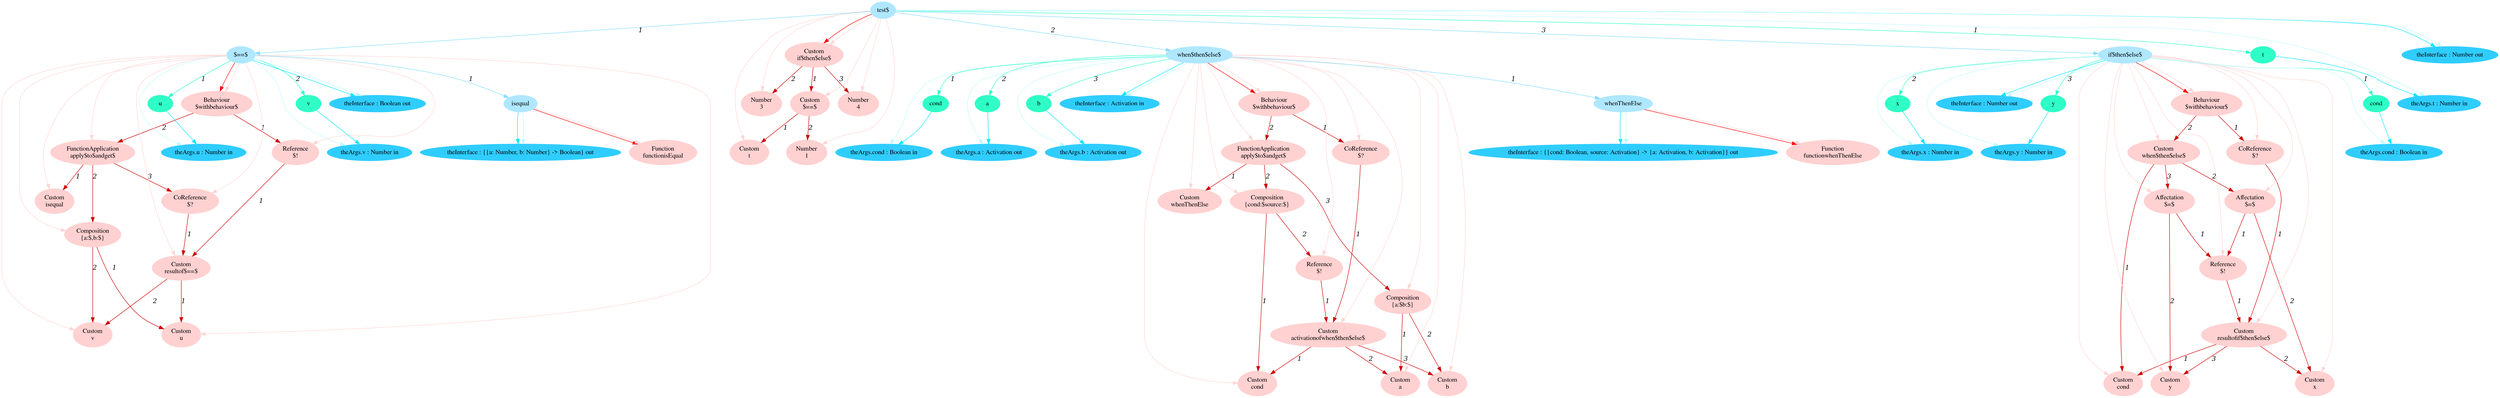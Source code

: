 digraph g{node_10918 [shape="ellipse", style="filled", color="#ffd1d1", fontname="Times", label="Function
functionisEqual" ]
node_10921 [shape="ellipse", style="filled", color="#ffd1d1", fontname="Times", label="Custom
u" ]
node_10926 [shape="ellipse", style="filled", color="#ffd1d1", fontname="Times", label="Custom
v" ]
node_10931 [shape="ellipse", style="filled", color="#ffd1d1", fontname="Times", label="Custom
resultof$==$" ]
node_10937 [shape="ellipse", style="filled", color="#ffd1d1", fontname="Times", label="Reference
$!" ]
node_10941 [shape="ellipse", style="filled", color="#ffd1d1", fontname="Times", label="Custom
isequal" ]
node_10944 [shape="ellipse", style="filled", color="#ffd1d1", fontname="Times", label="Composition
{a:$,b:$}" ]
node_10949 [shape="ellipse", style="filled", color="#ffd1d1", fontname="Times", label="CoReference
$?" ]
node_10953 [shape="ellipse", style="filled", color="#ffd1d1", fontname="Times", label="FunctionApplication
apply$to$andget$" ]
node_10959 [shape="ellipse", style="filled", color="#ffd1d1", fontname="Times", label="Behaviour
$withbehaviour$" ]
node_10964 [shape="ellipse", style="filled", color="#ffd1d1", fontname="Times", label="Function
functionwhenThenElse" ]
node_10967 [shape="ellipse", style="filled", color="#ffd1d1", fontname="Times", label="Custom
cond" ]
node_10972 [shape="ellipse", style="filled", color="#ffd1d1", fontname="Times", label="Custom
a" ]
node_10977 [shape="ellipse", style="filled", color="#ffd1d1", fontname="Times", label="Custom
b" ]
node_10982 [shape="ellipse", style="filled", color="#ffd1d1", fontname="Times", label="Custom
activationofwhen$then$else$" ]
node_10989 [shape="ellipse", style="filled", color="#ffd1d1", fontname="Times", label="CoReference
$?" ]
node_10993 [shape="ellipse", style="filled", color="#ffd1d1", fontname="Times", label="Custom
whenThenElse" ]
node_10996 [shape="ellipse", style="filled", color="#ffd1d1", fontname="Times", label="Reference
$!" ]
node_11000 [shape="ellipse", style="filled", color="#ffd1d1", fontname="Times", label="Composition
{cond:$source:$}" ]
node_11005 [shape="ellipse", style="filled", color="#ffd1d1", fontname="Times", label="Composition
{a:$b:$}" ]
node_11010 [shape="ellipse", style="filled", color="#ffd1d1", fontname="Times", label="FunctionApplication
apply$to$andget$" ]
node_11016 [shape="ellipse", style="filled", color="#ffd1d1", fontname="Times", label="Behaviour
$withbehaviour$" ]
node_11021 [shape="ellipse", style="filled", color="#ffd1d1", fontname="Times", label="Custom
cond" ]
node_11027 [shape="ellipse", style="filled", color="#ffd1d1", fontname="Times", label="Custom
x" ]
node_11033 [shape="ellipse", style="filled", color="#ffd1d1", fontname="Times", label="Custom
y" ]
node_11039 [shape="ellipse", style="filled", color="#ffd1d1", fontname="Times", label="Custom
resultofif$then$else$" ]
node_11047 [shape="ellipse", style="filled", color="#ffd1d1", fontname="Times", label="CoReference
$?" ]
node_11051 [shape="ellipse", style="filled", color="#ffd1d1", fontname="Times", label="Reference
$!" ]
node_11056 [shape="ellipse", style="filled", color="#ffd1d1", fontname="Times", label="Affectation
$=$" ]
node_11061 [shape="ellipse", style="filled", color="#ffd1d1", fontname="Times", label="Affectation
$=$" ]
node_11066 [shape="ellipse", style="filled", color="#ffd1d1", fontname="Times", label="Custom
when$then$else$" ]
node_11072 [shape="ellipse", style="filled", color="#ffd1d1", fontname="Times", label="Behaviour
$withbehaviour$" ]
node_11077 [shape="ellipse", style="filled", color="#ffd1d1", fontname="Times", label="Custom
t" ]
node_11080 [shape="ellipse", style="filled", color="#ffd1d1", fontname="Times", label="Number
1" ]
node_11083 [shape="ellipse", style="filled", color="#ffd1d1", fontname="Times", label="Custom
$==$" ]
node_11088 [shape="ellipse", style="filled", color="#ffd1d1", fontname="Times", label="Number
3" ]
node_11091 [shape="ellipse", style="filled", color="#ffd1d1", fontname="Times", label="Number
4" ]
node_11094 [shape="ellipse", style="filled", color="#ffd1d1", fontname="Times", label="Custom
if$then$else$" ]
node_10658 [shape="ellipse", style="filled", color="#afe7ff", fontname="Times", label="test$" ]
node_10659 [shape="ellipse", style="filled", color="#afe7ff", fontname="Times", label="$==$" ]
node_10660 [shape="ellipse", style="filled", color="#afe7ff", fontname="Times", label="isequal" ]
node_10723 [shape="ellipse", style="filled", color="#afe7ff", fontname="Times", label="when$then$else$" ]
node_10724 [shape="ellipse", style="filled", color="#afe7ff", fontname="Times", label="whenThenElse" ]
node_10804 [shape="ellipse", style="filled", color="#afe7ff", fontname="Times", label="if$then$else$" ]
node_10668 [shape="ellipse", style="filled", color="#2fffc7", fontname="Times", label="u" ]
node_10672 [shape="ellipse", style="filled", color="#2fffc7", fontname="Times", label="v" ]
node_10732 [shape="ellipse", style="filled", color="#2fffc7", fontname="Times", label="cond" ]
node_10736 [shape="ellipse", style="filled", color="#2fffc7", fontname="Times", label="a" ]
node_10740 [shape="ellipse", style="filled", color="#2fffc7", fontname="Times", label="b" ]
node_10805 [shape="ellipse", style="filled", color="#2fffc7", fontname="Times", label="cond" ]
node_10809 [shape="ellipse", style="filled", color="#2fffc7", fontname="Times", label="x" ]
node_10813 [shape="ellipse", style="filled", color="#2fffc7", fontname="Times", label="y" ]
node_10892 [shape="ellipse", style="filled", color="#2fffc7", fontname="Times", label="t" ]
node_10661 [shape="ellipse", style="filled", color="#2fcdff", fontname="Times", label="theInterface : {{a: Number, b: Number} -> Boolean} out" ]
node_10669 [shape="ellipse", style="filled", color="#2fcdff", fontname="Times", label="theArgs.u : Number in" ]
node_10673 [shape="ellipse", style="filled", color="#2fcdff", fontname="Times", label="theArgs.v : Number in" ]
node_10678 [shape="ellipse", style="filled", color="#2fcdff", fontname="Times", label="theInterface : Boolean out" ]
node_10725 [shape="ellipse", style="filled", color="#2fcdff", fontname="Times", label="theInterface : {{cond: Boolean, source: Activation} -> {a: Activation, b: Activation}} out" ]
node_10733 [shape="ellipse", style="filled", color="#2fcdff", fontname="Times", label="theArgs.cond : Boolean in" ]
node_10737 [shape="ellipse", style="filled", color="#2fcdff", fontname="Times", label="theArgs.a : Activation out" ]
node_10741 [shape="ellipse", style="filled", color="#2fcdff", fontname="Times", label="theArgs.b : Activation out" ]
node_10747 [shape="ellipse", style="filled", color="#2fcdff", fontname="Times", label="theInterface : Activation in" ]
node_10806 [shape="ellipse", style="filled", color="#2fcdff", fontname="Times", label="theArgs.cond : Boolean in" ]
node_10810 [shape="ellipse", style="filled", color="#2fcdff", fontname="Times", label="theArgs.x : Number in" ]
node_10814 [shape="ellipse", style="filled", color="#2fcdff", fontname="Times", label="theArgs.y : Number in" ]
node_10820 [shape="ellipse", style="filled", color="#2fcdff", fontname="Times", label="theInterface : Number out" ]
node_10893 [shape="ellipse", style="filled", color="#2fcdff", fontname="Times", label="theArgs.t : Number in" ]
node_10897 [shape="ellipse", style="filled", color="#2fcdff", fontname="Times", label="theInterface : Number out" ]
node_10931 -> node_10921 [dir=forward, arrowHead=normal, fontname="Times-Italic", arrowsize=1, color="#d00000", label="1",  headlabel="", taillabel="" ]
node_10931 -> node_10926 [dir=forward, arrowHead=normal, fontname="Times-Italic", arrowsize=1, color="#d00000", label="2",  headlabel="", taillabel="" ]
node_10937 -> node_10931 [dir=forward, arrowHead=normal, fontname="Times-Italic", arrowsize=1, color="#d00000", label="1",  headlabel="", taillabel="" ]
node_10944 -> node_10921 [dir=forward, arrowHead=normal, fontname="Times-Italic", arrowsize=1, color="#d00000", label="1",  headlabel="", taillabel="" ]
node_10944 -> node_10926 [dir=forward, arrowHead=normal, fontname="Times-Italic", arrowsize=1, color="#d00000", label="2",  headlabel="", taillabel="" ]
node_10949 -> node_10931 [dir=forward, arrowHead=normal, fontname="Times-Italic", arrowsize=1, color="#d00000", label="1",  headlabel="", taillabel="" ]
node_10953 -> node_10941 [dir=forward, arrowHead=normal, fontname="Times-Italic", arrowsize=1, color="#d00000", label="1",  headlabel="", taillabel="" ]
node_10953 -> node_10944 [dir=forward, arrowHead=normal, fontname="Times-Italic", arrowsize=1, color="#d00000", label="2",  headlabel="", taillabel="" ]
node_10953 -> node_10949 [dir=forward, arrowHead=normal, fontname="Times-Italic", arrowsize=1, color="#d00000", label="3",  headlabel="", taillabel="" ]
node_10959 -> node_10937 [dir=forward, arrowHead=normal, fontname="Times-Italic", arrowsize=1, color="#d00000", label="1",  headlabel="", taillabel="" ]
node_10959 -> node_10953 [dir=forward, arrowHead=normal, fontname="Times-Italic", arrowsize=1, color="#d00000", label="2",  headlabel="", taillabel="" ]
node_10982 -> node_10967 [dir=forward, arrowHead=normal, fontname="Times-Italic", arrowsize=1, color="#d00000", label="1",  headlabel="", taillabel="" ]
node_10982 -> node_10972 [dir=forward, arrowHead=normal, fontname="Times-Italic", arrowsize=1, color="#d00000", label="2",  headlabel="", taillabel="" ]
node_10982 -> node_10977 [dir=forward, arrowHead=normal, fontname="Times-Italic", arrowsize=1, color="#d00000", label="3",  headlabel="", taillabel="" ]
node_10989 -> node_10982 [dir=forward, arrowHead=normal, fontname="Times-Italic", arrowsize=1, color="#d00000", label="1",  headlabel="", taillabel="" ]
node_10996 -> node_10982 [dir=forward, arrowHead=normal, fontname="Times-Italic", arrowsize=1, color="#d00000", label="1",  headlabel="", taillabel="" ]
node_11000 -> node_10967 [dir=forward, arrowHead=normal, fontname="Times-Italic", arrowsize=1, color="#d00000", label="1",  headlabel="", taillabel="" ]
node_11000 -> node_10996 [dir=forward, arrowHead=normal, fontname="Times-Italic", arrowsize=1, color="#d00000", label="2",  headlabel="", taillabel="" ]
node_11005 -> node_10972 [dir=forward, arrowHead=normal, fontname="Times-Italic", arrowsize=1, color="#d00000", label="1",  headlabel="", taillabel="" ]
node_11005 -> node_10977 [dir=forward, arrowHead=normal, fontname="Times-Italic", arrowsize=1, color="#d00000", label="2",  headlabel="", taillabel="" ]
node_11010 -> node_10993 [dir=forward, arrowHead=normal, fontname="Times-Italic", arrowsize=1, color="#d00000", label="1",  headlabel="", taillabel="" ]
node_11010 -> node_11000 [dir=forward, arrowHead=normal, fontname="Times-Italic", arrowsize=1, color="#d00000", label="2",  headlabel="", taillabel="" ]
node_11010 -> node_11005 [dir=forward, arrowHead=normal, fontname="Times-Italic", arrowsize=1, color="#d00000", label="3",  headlabel="", taillabel="" ]
node_11016 -> node_10989 [dir=forward, arrowHead=normal, fontname="Times-Italic", arrowsize=1, color="#d00000", label="1",  headlabel="", taillabel="" ]
node_11016 -> node_11010 [dir=forward, arrowHead=normal, fontname="Times-Italic", arrowsize=1, color="#d00000", label="2",  headlabel="", taillabel="" ]
node_11039 -> node_11021 [dir=forward, arrowHead=normal, fontname="Times-Italic", arrowsize=1, color="#d00000", label="1",  headlabel="", taillabel="" ]
node_11039 -> node_11027 [dir=forward, arrowHead=normal, fontname="Times-Italic", arrowsize=1, color="#d00000", label="2",  headlabel="", taillabel="" ]
node_11039 -> node_11033 [dir=forward, arrowHead=normal, fontname="Times-Italic", arrowsize=1, color="#d00000", label="3",  headlabel="", taillabel="" ]
node_11047 -> node_11039 [dir=forward, arrowHead=normal, fontname="Times-Italic", arrowsize=1, color="#d00000", label="1",  headlabel="", taillabel="" ]
node_11051 -> node_11039 [dir=forward, arrowHead=normal, fontname="Times-Italic", arrowsize=1, color="#d00000", label="1",  headlabel="", taillabel="" ]
node_11056 -> node_11027 [dir=forward, arrowHead=normal, fontname="Times-Italic", arrowsize=1, color="#d00000", label="2",  headlabel="", taillabel="" ]
node_11056 -> node_11051 [dir=forward, arrowHead=normal, fontname="Times-Italic", arrowsize=1, color="#d00000", label="1",  headlabel="", taillabel="" ]
node_11061 -> node_11033 [dir=forward, arrowHead=normal, fontname="Times-Italic", arrowsize=1, color="#d00000", label="2",  headlabel="", taillabel="" ]
node_11061 -> node_11051 [dir=forward, arrowHead=normal, fontname="Times-Italic", arrowsize=1, color="#d00000", label="1",  headlabel="", taillabel="" ]
node_11066 -> node_11021 [dir=forward, arrowHead=normal, fontname="Times-Italic", arrowsize=1, color="#d00000", label="1",  headlabel="", taillabel="" ]
node_11066 -> node_11056 [dir=forward, arrowHead=normal, fontname="Times-Italic", arrowsize=1, color="#d00000", label="2",  headlabel="", taillabel="" ]
node_11066 -> node_11061 [dir=forward, arrowHead=normal, fontname="Times-Italic", arrowsize=1, color="#d00000", label="3",  headlabel="", taillabel="" ]
node_11072 -> node_11047 [dir=forward, arrowHead=normal, fontname="Times-Italic", arrowsize=1, color="#d00000", label="1",  headlabel="", taillabel="" ]
node_11072 -> node_11066 [dir=forward, arrowHead=normal, fontname="Times-Italic", arrowsize=1, color="#d00000", label="2",  headlabel="", taillabel="" ]
node_11083 -> node_11077 [dir=forward, arrowHead=normal, fontname="Times-Italic", arrowsize=1, color="#d00000", label="1",  headlabel="", taillabel="" ]
node_11083 -> node_11080 [dir=forward, arrowHead=normal, fontname="Times-Italic", arrowsize=1, color="#d00000", label="2",  headlabel="", taillabel="" ]
node_11094 -> node_11083 [dir=forward, arrowHead=normal, fontname="Times-Italic", arrowsize=1, color="#d00000", label="1",  headlabel="", taillabel="" ]
node_11094 -> node_11088 [dir=forward, arrowHead=normal, fontname="Times-Italic", arrowsize=1, color="#d00000", label="2",  headlabel="", taillabel="" ]
node_11094 -> node_11091 [dir=forward, arrowHead=normal, fontname="Times-Italic", arrowsize=1, color="#d00000", label="3",  headlabel="", taillabel="" ]
node_10660 -> node_10918 [dir=forward, arrowHead=normal, fontname="Times-Italic", arrowsize=1, color="#ff0000", label="",  headlabel="", taillabel="" ]
node_10659 -> node_10959 [dir=forward, arrowHead=normal, fontname="Times-Italic", arrowsize=1, color="#ff0000", label="",  headlabel="", taillabel="" ]
node_10724 -> node_10964 [dir=forward, arrowHead=normal, fontname="Times-Italic", arrowsize=1, color="#ff0000", label="",  headlabel="", taillabel="" ]
node_10723 -> node_11016 [dir=forward, arrowHead=normal, fontname="Times-Italic", arrowsize=1, color="#ff0000", label="",  headlabel="", taillabel="" ]
node_10804 -> node_11072 [dir=forward, arrowHead=normal, fontname="Times-Italic", arrowsize=1, color="#ff0000", label="",  headlabel="", taillabel="" ]
node_10658 -> node_11094 [dir=forward, arrowHead=normal, fontname="Times-Italic", arrowsize=1, color="#ff0000", label="",  headlabel="", taillabel="" ]
node_10660 -> node_10918 [dir=forward, arrowHead=normal, fontname="Times-Italic", arrowsize=1, color="#ffd5d5", label="",  headlabel="", taillabel="" ]
node_10659 -> node_10921 [dir=forward, arrowHead=normal, fontname="Times-Italic", arrowsize=1, color="#ffd5d5", label="",  headlabel="", taillabel="" ]
node_10659 -> node_10926 [dir=forward, arrowHead=normal, fontname="Times-Italic", arrowsize=1, color="#ffd5d5", label="",  headlabel="", taillabel="" ]
node_10659 -> node_10931 [dir=forward, arrowHead=normal, fontname="Times-Italic", arrowsize=1, color="#ffd5d5", label="",  headlabel="", taillabel="" ]
node_10659 -> node_10937 [dir=forward, arrowHead=normal, fontname="Times-Italic", arrowsize=1, color="#ffd5d5", label="",  headlabel="", taillabel="" ]
node_10659 -> node_10941 [dir=forward, arrowHead=normal, fontname="Times-Italic", arrowsize=1, color="#ffd5d5", label="",  headlabel="", taillabel="" ]
node_10659 -> node_10944 [dir=forward, arrowHead=normal, fontname="Times-Italic", arrowsize=1, color="#ffd5d5", label="",  headlabel="", taillabel="" ]
node_10659 -> node_10949 [dir=forward, arrowHead=normal, fontname="Times-Italic", arrowsize=1, color="#ffd5d5", label="",  headlabel="", taillabel="" ]
node_10659 -> node_10953 [dir=forward, arrowHead=normal, fontname="Times-Italic", arrowsize=1, color="#ffd5d5", label="",  headlabel="", taillabel="" ]
node_10659 -> node_10959 [dir=forward, arrowHead=normal, fontname="Times-Italic", arrowsize=1, color="#ffd5d5", label="",  headlabel="", taillabel="" ]
node_10724 -> node_10964 [dir=forward, arrowHead=normal, fontname="Times-Italic", arrowsize=1, color="#ffd5d5", label="",  headlabel="", taillabel="" ]
node_10723 -> node_10967 [dir=forward, arrowHead=normal, fontname="Times-Italic", arrowsize=1, color="#ffd5d5", label="",  headlabel="", taillabel="" ]
node_10723 -> node_10972 [dir=forward, arrowHead=normal, fontname="Times-Italic", arrowsize=1, color="#ffd5d5", label="",  headlabel="", taillabel="" ]
node_10723 -> node_10977 [dir=forward, arrowHead=normal, fontname="Times-Italic", arrowsize=1, color="#ffd5d5", label="",  headlabel="", taillabel="" ]
node_10723 -> node_10982 [dir=forward, arrowHead=normal, fontname="Times-Italic", arrowsize=1, color="#ffd5d5", label="",  headlabel="", taillabel="" ]
node_10723 -> node_10989 [dir=forward, arrowHead=normal, fontname="Times-Italic", arrowsize=1, color="#ffd5d5", label="",  headlabel="", taillabel="" ]
node_10723 -> node_10993 [dir=forward, arrowHead=normal, fontname="Times-Italic", arrowsize=1, color="#ffd5d5", label="",  headlabel="", taillabel="" ]
node_10723 -> node_10996 [dir=forward, arrowHead=normal, fontname="Times-Italic", arrowsize=1, color="#ffd5d5", label="",  headlabel="", taillabel="" ]
node_10723 -> node_11000 [dir=forward, arrowHead=normal, fontname="Times-Italic", arrowsize=1, color="#ffd5d5", label="",  headlabel="", taillabel="" ]
node_10723 -> node_11005 [dir=forward, arrowHead=normal, fontname="Times-Italic", arrowsize=1, color="#ffd5d5", label="",  headlabel="", taillabel="" ]
node_10723 -> node_11010 [dir=forward, arrowHead=normal, fontname="Times-Italic", arrowsize=1, color="#ffd5d5", label="",  headlabel="", taillabel="" ]
node_10723 -> node_11016 [dir=forward, arrowHead=normal, fontname="Times-Italic", arrowsize=1, color="#ffd5d5", label="",  headlabel="", taillabel="" ]
node_10804 -> node_11021 [dir=forward, arrowHead=normal, fontname="Times-Italic", arrowsize=1, color="#ffd5d5", label="",  headlabel="", taillabel="" ]
node_10804 -> node_11027 [dir=forward, arrowHead=normal, fontname="Times-Italic", arrowsize=1, color="#ffd5d5", label="",  headlabel="", taillabel="" ]
node_10804 -> node_11033 [dir=forward, arrowHead=normal, fontname="Times-Italic", arrowsize=1, color="#ffd5d5", label="",  headlabel="", taillabel="" ]
node_10804 -> node_11039 [dir=forward, arrowHead=normal, fontname="Times-Italic", arrowsize=1, color="#ffd5d5", label="",  headlabel="", taillabel="" ]
node_10804 -> node_11047 [dir=forward, arrowHead=normal, fontname="Times-Italic", arrowsize=1, color="#ffd5d5", label="",  headlabel="", taillabel="" ]
node_10804 -> node_11051 [dir=forward, arrowHead=normal, fontname="Times-Italic", arrowsize=1, color="#ffd5d5", label="",  headlabel="", taillabel="" ]
node_10804 -> node_11056 [dir=forward, arrowHead=normal, fontname="Times-Italic", arrowsize=1, color="#ffd5d5", label="",  headlabel="", taillabel="" ]
node_10804 -> node_11061 [dir=forward, arrowHead=normal, fontname="Times-Italic", arrowsize=1, color="#ffd5d5", label="",  headlabel="", taillabel="" ]
node_10804 -> node_11066 [dir=forward, arrowHead=normal, fontname="Times-Italic", arrowsize=1, color="#ffd5d5", label="",  headlabel="", taillabel="" ]
node_10804 -> node_11072 [dir=forward, arrowHead=normal, fontname="Times-Italic", arrowsize=1, color="#ffd5d5", label="",  headlabel="", taillabel="" ]
node_10658 -> node_11077 [dir=forward, arrowHead=normal, fontname="Times-Italic", arrowsize=1, color="#ffd5d5", label="",  headlabel="", taillabel="" ]
node_10658 -> node_11080 [dir=forward, arrowHead=normal, fontname="Times-Italic", arrowsize=1, color="#ffd5d5", label="",  headlabel="", taillabel="" ]
node_10658 -> node_11083 [dir=forward, arrowHead=normal, fontname="Times-Italic", arrowsize=1, color="#ffd5d5", label="",  headlabel="", taillabel="" ]
node_10658 -> node_11088 [dir=forward, arrowHead=normal, fontname="Times-Italic", arrowsize=1, color="#ffd5d5", label="",  headlabel="", taillabel="" ]
node_10658 -> node_11091 [dir=forward, arrowHead=normal, fontname="Times-Italic", arrowsize=1, color="#ffd5d5", label="",  headlabel="", taillabel="" ]
node_10658 -> node_11094 [dir=forward, arrowHead=normal, fontname="Times-Italic", arrowsize=1, color="#ffd5d5", label="",  headlabel="", taillabel="" ]
node_10659 -> node_10668 [dir=forward, arrowHead=normal, fontname="Times-Italic", arrowsize=1, color="#2fffc7", label="1",  headlabel="", taillabel="" ]
node_10659 -> node_10672 [dir=forward, arrowHead=normal, fontname="Times-Italic", arrowsize=1, color="#2fffc7", label="2",  headlabel="", taillabel="" ]
node_10723 -> node_10732 [dir=forward, arrowHead=normal, fontname="Times-Italic", arrowsize=1, color="#2fffc7", label="1",  headlabel="", taillabel="" ]
node_10723 -> node_10736 [dir=forward, arrowHead=normal, fontname="Times-Italic", arrowsize=1, color="#2fffc7", label="2",  headlabel="", taillabel="" ]
node_10723 -> node_10740 [dir=forward, arrowHead=normal, fontname="Times-Italic", arrowsize=1, color="#2fffc7", label="3",  headlabel="", taillabel="" ]
node_10804 -> node_10805 [dir=forward, arrowHead=normal, fontname="Times-Italic", arrowsize=1, color="#2fffc7", label="1",  headlabel="", taillabel="" ]
node_10804 -> node_10809 [dir=forward, arrowHead=normal, fontname="Times-Italic", arrowsize=1, color="#2fffc7", label="2",  headlabel="", taillabel="" ]
node_10804 -> node_10813 [dir=forward, arrowHead=normal, fontname="Times-Italic", arrowsize=1, color="#2fffc7", label="3",  headlabel="", taillabel="" ]
node_10658 -> node_10892 [dir=forward, arrowHead=normal, fontname="Times-Italic", arrowsize=1, color="#2fffc7", label="1",  headlabel="", taillabel="" ]
node_10668 -> node_10669 [dir=forward, arrowHead=normal, fontname="Times-Italic", arrowsize=1, color="#00e8ff", label="",  headlabel="", taillabel="" ]
node_10672 -> node_10673 [dir=forward, arrowHead=normal, fontname="Times-Italic", arrowsize=1, color="#00e8ff", label="",  headlabel="", taillabel="" ]
node_10732 -> node_10733 [dir=forward, arrowHead=normal, fontname="Times-Italic", arrowsize=1, color="#00e8ff", label="",  headlabel="", taillabel="" ]
node_10736 -> node_10737 [dir=forward, arrowHead=normal, fontname="Times-Italic", arrowsize=1, color="#00e8ff", label="",  headlabel="", taillabel="" ]
node_10740 -> node_10741 [dir=forward, arrowHead=normal, fontname="Times-Italic", arrowsize=1, color="#00e8ff", label="",  headlabel="", taillabel="" ]
node_10805 -> node_10806 [dir=forward, arrowHead=normal, fontname="Times-Italic", arrowsize=1, color="#00e8ff", label="",  headlabel="", taillabel="" ]
node_10809 -> node_10810 [dir=forward, arrowHead=normal, fontname="Times-Italic", arrowsize=1, color="#00e8ff", label="",  headlabel="", taillabel="" ]
node_10813 -> node_10814 [dir=forward, arrowHead=normal, fontname="Times-Italic", arrowsize=1, color="#00e8ff", label="",  headlabel="", taillabel="" ]
node_10892 -> node_10893 [dir=forward, arrowHead=normal, fontname="Times-Italic", arrowsize=1, color="#00e8ff", label="",  headlabel="", taillabel="" ]
node_10660 -> node_10661 [dir=forward, arrowHead=normal, fontname="Times-Italic", arrowsize=1, color="#00e8ff", label="",  headlabel="", taillabel="" ]
node_10659 -> node_10678 [dir=forward, arrowHead=normal, fontname="Times-Italic", arrowsize=1, color="#00e8ff", label="",  headlabel="", taillabel="" ]
node_10724 -> node_10725 [dir=forward, arrowHead=normal, fontname="Times-Italic", arrowsize=1, color="#00e8ff", label="",  headlabel="", taillabel="" ]
node_10723 -> node_10747 [dir=forward, arrowHead=normal, fontname="Times-Italic", arrowsize=1, color="#00e8ff", label="",  headlabel="", taillabel="" ]
node_10804 -> node_10820 [dir=forward, arrowHead=normal, fontname="Times-Italic", arrowsize=1, color="#00e8ff", label="",  headlabel="", taillabel="" ]
node_10658 -> node_10897 [dir=forward, arrowHead=normal, fontname="Times-Italic", arrowsize=1, color="#00e8ff", label="",  headlabel="", taillabel="" ]
node_10660 -> node_10661 [dir=forward, arrowHead=normal, fontname="Times-Italic", arrowsize=1, color="#bef9ff", label="",  headlabel="", taillabel="" ]
node_10659 -> node_10669 [dir=forward, arrowHead=normal, fontname="Times-Italic", arrowsize=1, color="#bef9ff", label="",  headlabel="", taillabel="" ]
node_10659 -> node_10673 [dir=forward, arrowHead=normal, fontname="Times-Italic", arrowsize=1, color="#bef9ff", label="",  headlabel="", taillabel="" ]
node_10659 -> node_10678 [dir=forward, arrowHead=normal, fontname="Times-Italic", arrowsize=1, color="#bef9ff", label="",  headlabel="", taillabel="" ]
node_10724 -> node_10725 [dir=forward, arrowHead=normal, fontname="Times-Italic", arrowsize=1, color="#bef9ff", label="",  headlabel="", taillabel="" ]
node_10723 -> node_10733 [dir=forward, arrowHead=normal, fontname="Times-Italic", arrowsize=1, color="#bef9ff", label="",  headlabel="", taillabel="" ]
node_10723 -> node_10737 [dir=forward, arrowHead=normal, fontname="Times-Italic", arrowsize=1, color="#bef9ff", label="",  headlabel="", taillabel="" ]
node_10723 -> node_10741 [dir=forward, arrowHead=normal, fontname="Times-Italic", arrowsize=1, color="#bef9ff", label="",  headlabel="", taillabel="" ]
node_10723 -> node_10747 [dir=forward, arrowHead=normal, fontname="Times-Italic", arrowsize=1, color="#bef9ff", label="",  headlabel="", taillabel="" ]
node_10804 -> node_10806 [dir=forward, arrowHead=normal, fontname="Times-Italic", arrowsize=1, color="#bef9ff", label="",  headlabel="", taillabel="" ]
node_10804 -> node_10810 [dir=forward, arrowHead=normal, fontname="Times-Italic", arrowsize=1, color="#bef9ff", label="",  headlabel="", taillabel="" ]
node_10804 -> node_10814 [dir=forward, arrowHead=normal, fontname="Times-Italic", arrowsize=1, color="#bef9ff", label="",  headlabel="", taillabel="" ]
node_10804 -> node_10820 [dir=forward, arrowHead=normal, fontname="Times-Italic", arrowsize=1, color="#bef9ff", label="",  headlabel="", taillabel="" ]
node_10658 -> node_10893 [dir=forward, arrowHead=normal, fontname="Times-Italic", arrowsize=1, color="#bef9ff", label="",  headlabel="", taillabel="" ]
node_10658 -> node_10897 [dir=forward, arrowHead=normal, fontname="Times-Italic", arrowsize=1, color="#bef9ff", label="",  headlabel="", taillabel="" ]
node_10659 -> node_10660 [dir=forward, arrowHead=normal, fontname="Times-Italic", arrowsize=1, color="#81ddff", label="1",  headlabel="", taillabel="" ]
node_10723 -> node_10724 [dir=forward, arrowHead=normal, fontname="Times-Italic", arrowsize=1, color="#81ddff", label="1",  headlabel="", taillabel="" ]
node_10658 -> node_10659 [dir=forward, arrowHead=normal, fontname="Times-Italic", arrowsize=1, color="#81ddff", label="1",  headlabel="", taillabel="" ]
node_10658 -> node_10723 [dir=forward, arrowHead=normal, fontname="Times-Italic", arrowsize=1, color="#81ddff", label="2",  headlabel="", taillabel="" ]
node_10658 -> node_10804 [dir=forward, arrowHead=normal, fontname="Times-Italic", arrowsize=1, color="#81ddff", label="3",  headlabel="", taillabel="" ]
}